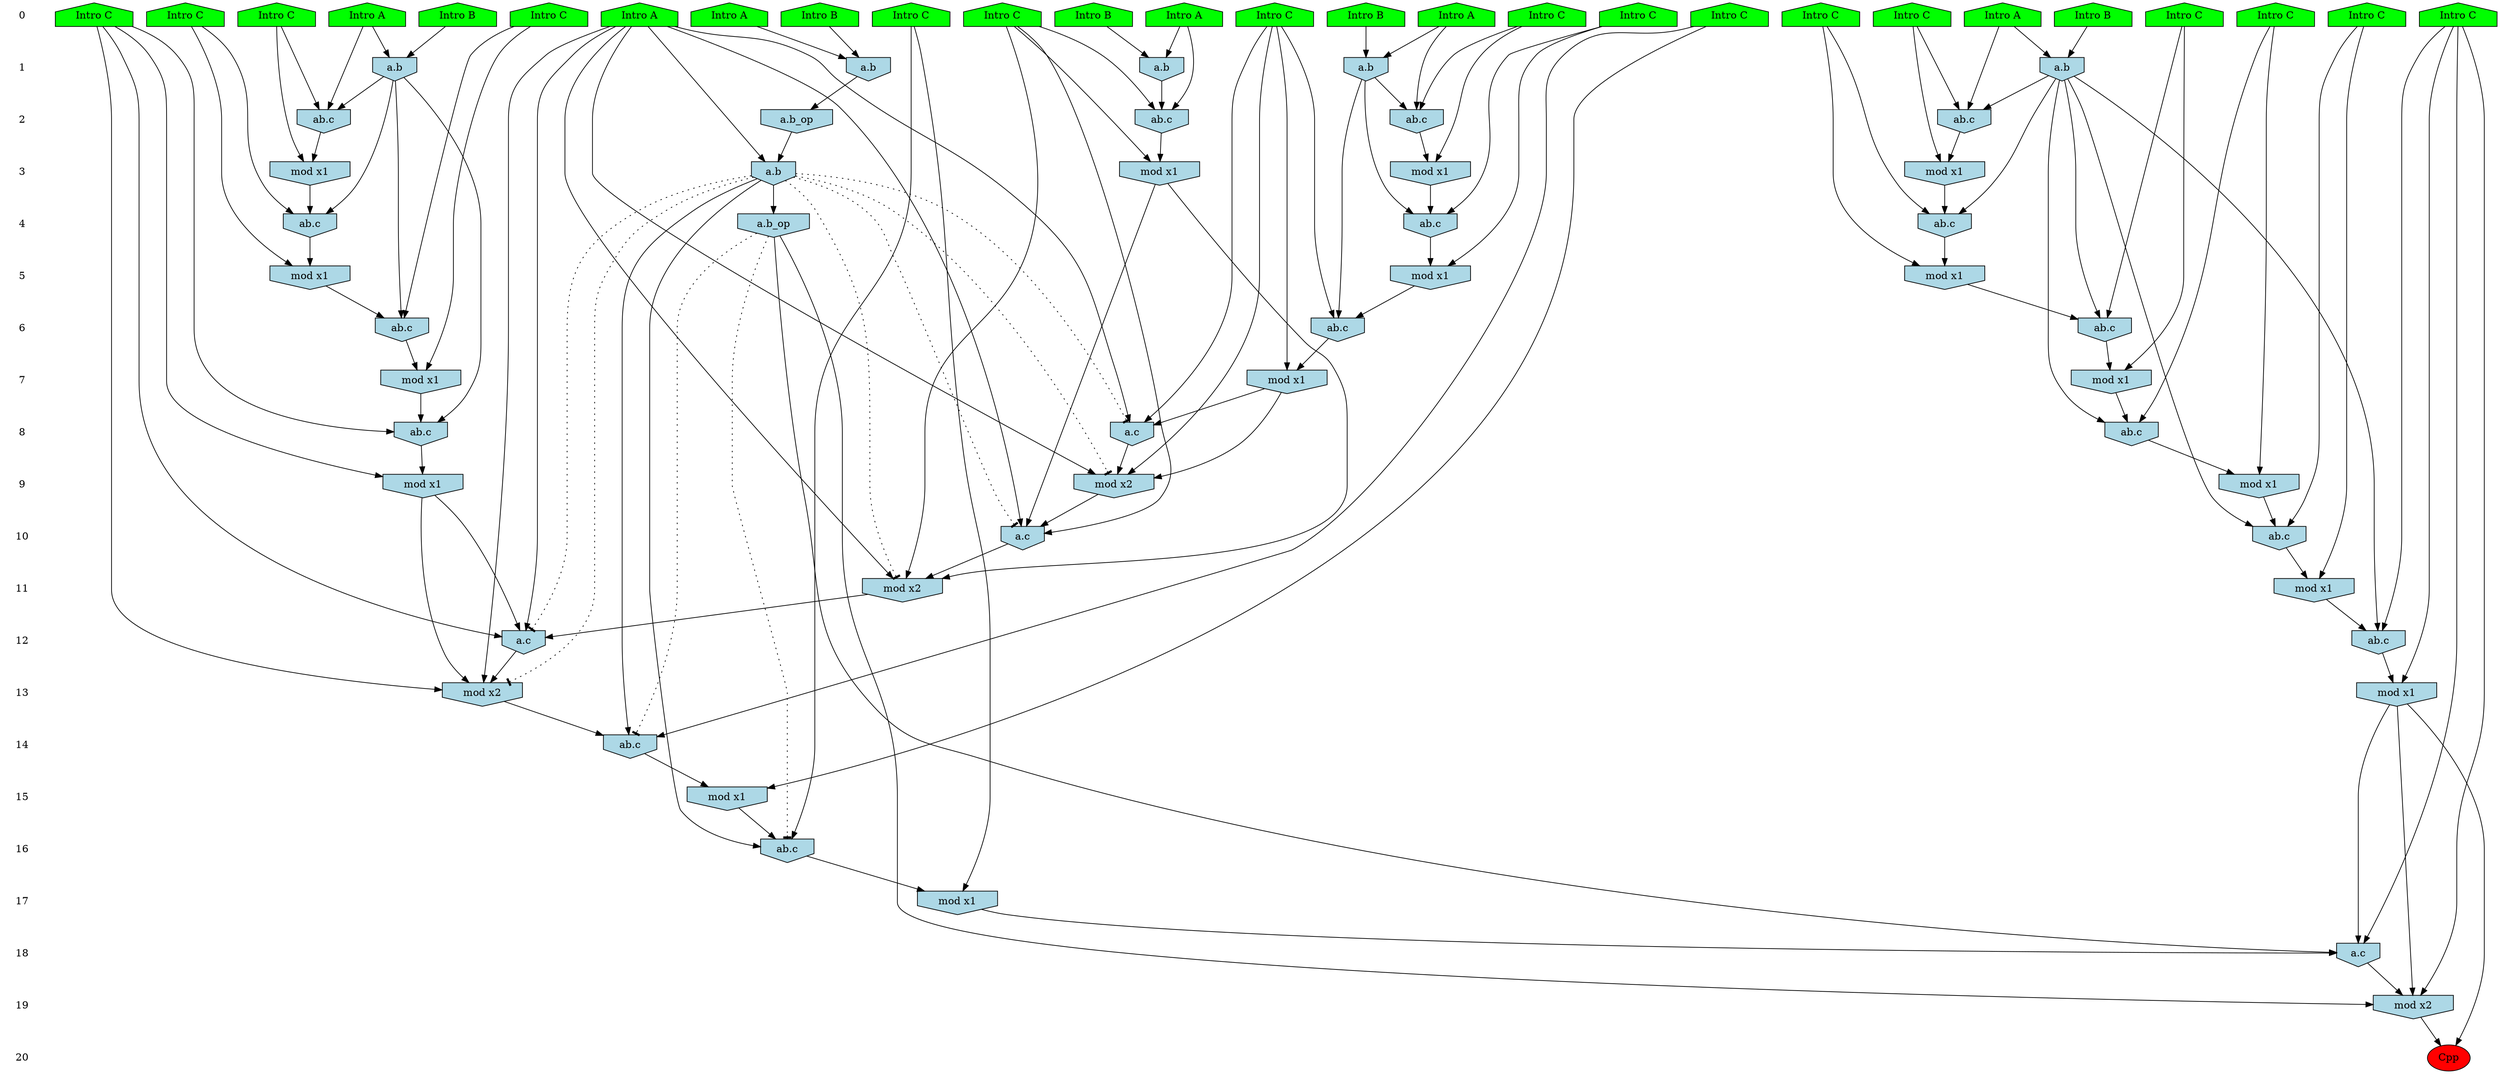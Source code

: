 /* Compression of 1 causal flows obtained in average at 1.892764E+01 t.u */
/* Compressed causal flows were: [3426] */
digraph G{
 ranksep=.5 ; 
{ rank = same ; "0" [shape=plaintext] ; node_1 [label ="Intro B", shape=house, style=filled, fillcolor=green] ;
node_2 [label ="Intro A", shape=house, style=filled, fillcolor=green] ;
node_3 [label ="Intro B", shape=house, style=filled, fillcolor=green] ;
node_4 [label ="Intro A", shape=house, style=filled, fillcolor=green] ;
node_5 [label ="Intro A", shape=house, style=filled, fillcolor=green] ;
node_6 [label ="Intro B", shape=house, style=filled, fillcolor=green] ;
node_7 [label ="Intro B", shape=house, style=filled, fillcolor=green] ;
node_8 [label ="Intro B", shape=house, style=filled, fillcolor=green] ;
node_9 [label ="Intro A", shape=house, style=filled, fillcolor=green] ;
node_10 [label ="Intro A", shape=house, style=filled, fillcolor=green] ;
node_11 [label ="Intro A", shape=house, style=filled, fillcolor=green] ;
node_12 [label ="Intro C", shape=house, style=filled, fillcolor=green] ;
node_13 [label ="Intro C", shape=house, style=filled, fillcolor=green] ;
node_14 [label ="Intro C", shape=house, style=filled, fillcolor=green] ;
node_15 [label ="Intro C", shape=house, style=filled, fillcolor=green] ;
node_16 [label ="Intro C", shape=house, style=filled, fillcolor=green] ;
node_17 [label ="Intro C", shape=house, style=filled, fillcolor=green] ;
node_18 [label ="Intro C", shape=house, style=filled, fillcolor=green] ;
node_19 [label ="Intro C", shape=house, style=filled, fillcolor=green] ;
node_20 [label ="Intro C", shape=house, style=filled, fillcolor=green] ;
node_21 [label ="Intro C", shape=house, style=filled, fillcolor=green] ;
node_22 [label ="Intro C", shape=house, style=filled, fillcolor=green] ;
node_23 [label ="Intro C", shape=house, style=filled, fillcolor=green] ;
node_24 [label ="Intro C", shape=house, style=filled, fillcolor=green] ;
node_25 [label ="Intro C", shape=house, style=filled, fillcolor=green] ;
node_26 [label ="Intro C", shape=house, style=filled, fillcolor=green] ;
node_27 [label ="Intro C", shape=house, style=filled, fillcolor=green] ;
}
{ rank = same ; "1" [shape=plaintext] ; node_28 [label="a.b", shape=invhouse, style=filled, fillcolor = lightblue] ;
node_29 [label="a.b", shape=invhouse, style=filled, fillcolor = lightblue] ;
node_30 [label="a.b", shape=invhouse, style=filled, fillcolor = lightblue] ;
node_36 [label="a.b", shape=invhouse, style=filled, fillcolor = lightblue] ;
node_46 [label="a.b", shape=invhouse, style=filled, fillcolor = lightblue] ;
}
{ rank = same ; "2" [shape=plaintext] ; node_31 [label="ab.c", shape=invhouse, style=filled, fillcolor = lightblue] ;
node_33 [label="ab.c", shape=invhouse, style=filled, fillcolor = lightblue] ;
node_35 [label="ab.c", shape=invhouse, style=filled, fillcolor = lightblue] ;
node_47 [label="ab.c", shape=invhouse, style=filled, fillcolor = lightblue] ;
node_62 [label="a.b_op", shape=invhouse, style=filled, fillcolor = lightblue] ;
}
{ rank = same ; "3" [shape=plaintext] ; node_32 [label="mod x1", shape=invhouse, style=filled, fillcolor = lightblue] ;
node_34 [label="mod x1", shape=invhouse, style=filled, fillcolor = lightblue] ;
node_37 [label="mod x1", shape=invhouse, style=filled, fillcolor = lightblue] ;
node_50 [label="mod x1", shape=invhouse, style=filled, fillcolor = lightblue] ;
node_65 [label="a.b", shape=invhouse, style=filled, fillcolor = lightblue] ;
}
{ rank = same ; "4" [shape=plaintext] ; node_38 [label="ab.c", shape=invhouse, style=filled, fillcolor = lightblue] ;
node_39 [label="ab.c", shape=invhouse, style=filled, fillcolor = lightblue] ;
node_54 [label="ab.c", shape=invhouse, style=filled, fillcolor = lightblue] ;
node_72 [label="a.b_op", shape=invhouse, style=filled, fillcolor = lightblue] ;
}
{ rank = same ; "5" [shape=plaintext] ; node_40 [label="mod x1", shape=invhouse, style=filled, fillcolor = lightblue] ;
node_43 [label="mod x1", shape=invhouse, style=filled, fillcolor = lightblue] ;
node_55 [label="mod x1", shape=invhouse, style=filled, fillcolor = lightblue] ;
}
{ rank = same ; "6" [shape=plaintext] ; node_41 [label="ab.c", shape=invhouse, style=filled, fillcolor = lightblue] ;
node_45 [label="ab.c", shape=invhouse, style=filled, fillcolor = lightblue] ;
node_56 [label="ab.c", shape=invhouse, style=filled, fillcolor = lightblue] ;
}
{ rank = same ; "7" [shape=plaintext] ; node_42 [label="mod x1", shape=invhouse, style=filled, fillcolor = lightblue] ;
node_49 [label="mod x1", shape=invhouse, style=filled, fillcolor = lightblue] ;
node_60 [label="mod x1", shape=invhouse, style=filled, fillcolor = lightblue] ;
}
{ rank = same ; "8" [shape=plaintext] ; node_44 [label="a.c", shape=invhouse, style=filled, fillcolor = lightblue] ;
node_51 [label="ab.c", shape=invhouse, style=filled, fillcolor = lightblue] ;
node_61 [label="ab.c", shape=invhouse, style=filled, fillcolor = lightblue] ;
}
{ rank = same ; "9" [shape=plaintext] ; node_48 [label="mod x2", shape=invhouse, style=filled, fillcolor = lightblue] ;
node_52 [label="mod x1", shape=invhouse, style=filled, fillcolor = lightblue] ;
node_63 [label="mod x1", shape=invhouse, style=filled, fillcolor = lightblue] ;
}
{ rank = same ; "10" [shape=plaintext] ; node_53 [label="a.c", shape=invhouse, style=filled, fillcolor = lightblue] ;
node_64 [label="ab.c", shape=invhouse, style=filled, fillcolor = lightblue] ;
}
{ rank = same ; "11" [shape=plaintext] ; node_57 [label="mod x2", shape=invhouse, style=filled, fillcolor = lightblue] ;
node_66 [label="mod x1", shape=invhouse, style=filled, fillcolor = lightblue] ;
}
{ rank = same ; "12" [shape=plaintext] ; node_58 [label="a.c", shape=invhouse, style=filled, fillcolor = lightblue] ;
node_68 [label="ab.c", shape=invhouse, style=filled, fillcolor = lightblue] ;
}
{ rank = same ; "13" [shape=plaintext] ; node_59 [label="mod x2", shape=invhouse, style=filled, fillcolor = lightblue] ;
node_71 [label="mod x1", shape=invhouse, style=filled, fillcolor = lightblue] ;
}
{ rank = same ; "14" [shape=plaintext] ; node_67 [label="ab.c", shape=invhouse, style=filled, fillcolor = lightblue] ;
}
{ rank = same ; "15" [shape=plaintext] ; node_69 [label="mod x1", shape=invhouse, style=filled, fillcolor = lightblue] ;
}
{ rank = same ; "16" [shape=plaintext] ; node_70 [label="ab.c", shape=invhouse, style=filled, fillcolor = lightblue] ;
}
{ rank = same ; "17" [shape=plaintext] ; node_73 [label="mod x1", shape=invhouse, style=filled, fillcolor = lightblue] ;
}
{ rank = same ; "18" [shape=plaintext] ; node_74 [label="a.c", shape=invhouse, style=filled, fillcolor = lightblue] ;
}
{ rank = same ; "19" [shape=plaintext] ; node_75 [label="mod x2", shape=invhouse, style=filled, fillcolor = lightblue] ;
}
{ rank = same ; "20" [shape=plaintext] ; node_76 [label ="Cpp", style=filled, fillcolor=red] ;
}
"0" -> "1" [style="invis"]; 
"1" -> "2" [style="invis"]; 
"2" -> "3" [style="invis"]; 
"3" -> "4" [style="invis"]; 
"4" -> "5" [style="invis"]; 
"5" -> "6" [style="invis"]; 
"6" -> "7" [style="invis"]; 
"7" -> "8" [style="invis"]; 
"8" -> "9" [style="invis"]; 
"9" -> "10" [style="invis"]; 
"10" -> "11" [style="invis"]; 
"11" -> "12" [style="invis"]; 
"12" -> "13" [style="invis"]; 
"13" -> "14" [style="invis"]; 
"14" -> "15" [style="invis"]; 
"15" -> "16" [style="invis"]; 
"16" -> "17" [style="invis"]; 
"17" -> "18" [style="invis"]; 
"18" -> "19" [style="invis"]; 
"19" -> "20" [style="invis"]; 
node_2 -> node_28
node_6 -> node_28
node_4 -> node_29
node_7 -> node_29
node_5 -> node_30
node_8 -> node_30
node_2 -> node_31
node_20 -> node_31
node_28 -> node_31
node_20 -> node_32
node_31 -> node_32
node_4 -> node_33
node_24 -> node_33
node_29 -> node_33
node_24 -> node_34
node_33 -> node_34
node_5 -> node_35
node_23 -> node_35
node_30 -> node_35
node_1 -> node_36
node_10 -> node_36
node_23 -> node_37
node_35 -> node_37
node_14 -> node_38
node_30 -> node_38
node_37 -> node_38
node_26 -> node_39
node_29 -> node_39
node_34 -> node_39
node_26 -> node_40
node_39 -> node_40
node_17 -> node_41
node_29 -> node_41
node_40 -> node_41
node_17 -> node_42
node_41 -> node_42
node_14 -> node_43
node_38 -> node_43
node_11 -> node_44
node_17 -> node_44
node_42 -> node_44
node_16 -> node_45
node_30 -> node_45
node_43 -> node_45
node_3 -> node_46
node_9 -> node_46
node_10 -> node_47
node_27 -> node_47
node_36 -> node_47
node_11 -> node_48
node_17 -> node_48
node_42 -> node_48
node_44 -> node_48
node_16 -> node_49
node_45 -> node_49
node_27 -> node_50
node_47 -> node_50
node_22 -> node_51
node_30 -> node_51
node_49 -> node_51
node_22 -> node_52
node_51 -> node_52
node_11 -> node_53
node_20 -> node_53
node_32 -> node_53
node_48 -> node_53
node_21 -> node_54
node_36 -> node_54
node_50 -> node_54
node_21 -> node_55
node_54 -> node_55
node_19 -> node_56
node_36 -> node_56
node_55 -> node_56
node_11 -> node_57
node_20 -> node_57
node_32 -> node_57
node_53 -> node_57
node_11 -> node_58
node_22 -> node_58
node_52 -> node_58
node_57 -> node_58
node_11 -> node_59
node_22 -> node_59
node_52 -> node_59
node_58 -> node_59
node_19 -> node_60
node_56 -> node_60
node_18 -> node_61
node_36 -> node_61
node_60 -> node_61
node_46 -> node_62
node_18 -> node_63
node_61 -> node_63
node_13 -> node_64
node_36 -> node_64
node_63 -> node_64
node_11 -> node_65
node_62 -> node_65
node_13 -> node_66
node_64 -> node_66
node_12 -> node_67
node_59 -> node_67
node_65 -> node_67
node_25 -> node_68
node_36 -> node_68
node_66 -> node_68
node_12 -> node_69
node_67 -> node_69
node_15 -> node_70
node_65 -> node_70
node_69 -> node_70
node_25 -> node_71
node_68 -> node_71
node_65 -> node_72
node_15 -> node_73
node_70 -> node_73
node_25 -> node_74
node_71 -> node_74
node_72 -> node_74
node_73 -> node_74
node_25 -> node_75
node_71 -> node_75
node_72 -> node_75
node_74 -> node_75
node_71 -> node_76
node_75 -> node_76
node_65 -> node_59 [style=dotted, arrowhead = tee] 
node_65 -> node_58 [style=dotted, arrowhead = tee] 
node_65 -> node_57 [style=dotted, arrowhead = tee] 
node_65 -> node_53 [style=dotted, arrowhead = tee] 
node_65 -> node_48 [style=dotted, arrowhead = tee] 
node_65 -> node_44 [style=dotted, arrowhead = tee] 
node_72 -> node_70 [style=dotted, arrowhead = tee] 
node_72 -> node_67 [style=dotted, arrowhead = tee] 
}
/*
 Dot generation time: 0.000401
*/